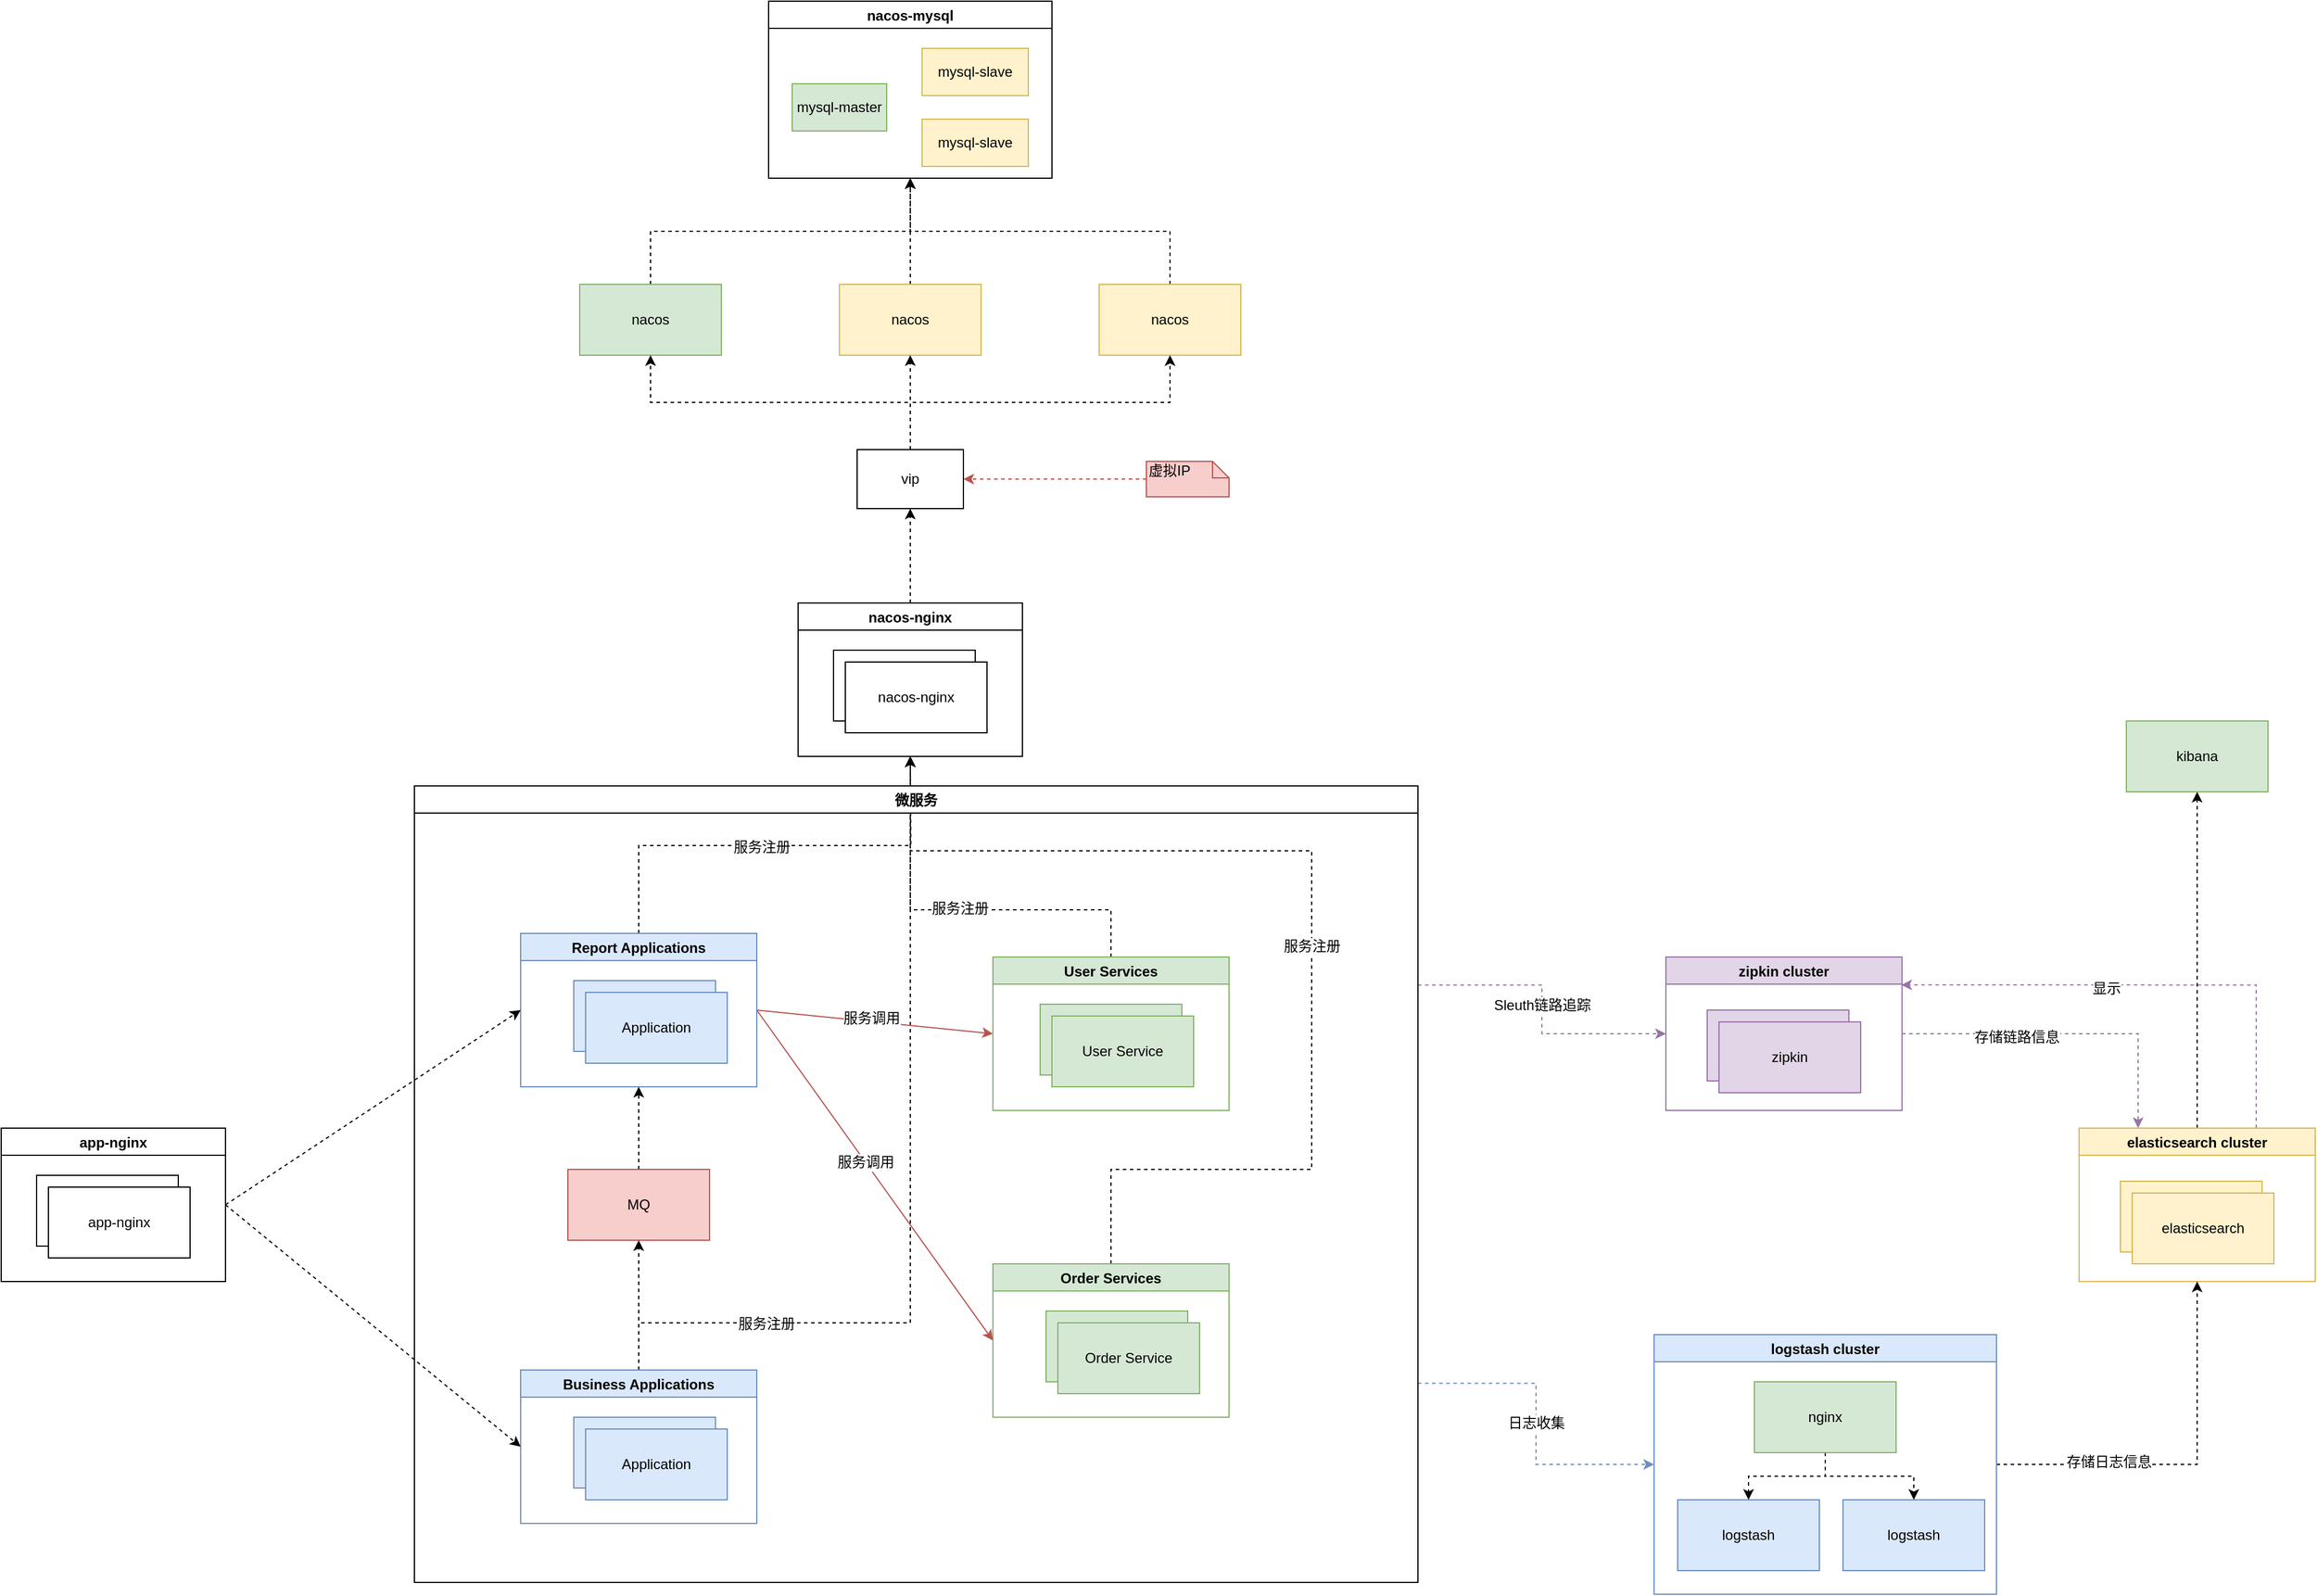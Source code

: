 <mxfile version="12.6.5" type="device"><diagram id="dPJQyTpKzM_gQDpvKJLB" name="第 1 页"><mxGraphModel dx="1653" dy="1012" grid="1" gridSize="10" guides="1" tooltips="1" connect="1" arrows="1" fold="1" page="1" pageScale="1" pageWidth="2336" pageHeight="1654" math="0" shadow="0"><root><mxCell id="0"/><mxCell id="1" parent="0"/><UserObject label="User Service" treeRoot="1" id="7PaBID6Ri6b6lEAAd3ex-2"><mxCell style="whiteSpace=wrap;html=1;align=center;treeFolding=1;treeMoving=1;container=1;recursiveResize=0;fillColor=#d5e8d4;strokeColor=#82b366;" parent="1" vertex="1"><mxGeometry x="1160" y="870" width="120" height="60" as="geometry"/></mxCell></UserObject><UserObject label="nacos-nginx" treeRoot="1" id="7PaBID6Ri6b6lEAAd3ex-3"><mxCell style="whiteSpace=wrap;html=1;align=center;treeFolding=1;treeMoving=1;container=1;recursiveResize=0;" parent="1" vertex="1"><mxGeometry x="985" y="570" width="120" height="60" as="geometry"/></mxCell></UserObject><mxCell id="7PaBID6Ri6b6lEAAd3ex-13" style="edgeStyle=orthogonalEdgeStyle;rounded=0;orthogonalLoop=1;jettySize=auto;html=1;exitX=0.5;exitY=0;exitDx=0;exitDy=0;entryX=0.5;entryY=1;entryDx=0;entryDy=0;dashed=1;" parent="1" source="7PaBID6Ri6b6lEAAd3ex-4" target="7PaBID6Ri6b6lEAAd3ex-11" edge="1"><mxGeometry relative="1" as="geometry"/></mxCell><mxCell id="7PaBID6Ri6b6lEAAd3ex-4" value="nacos-nginx" style="swimlane;" parent="1" vertex="1"><mxGeometry x="955" y="530" width="190" height="130" as="geometry"/></mxCell><UserObject label="nacos-nginx" treeRoot="1" id="7PaBID6Ri6b6lEAAd3ex-5"><mxCell style="whiteSpace=wrap;html=1;align=center;treeFolding=1;treeMoving=1;container=1;recursiveResize=0;" parent="1" vertex="1"><mxGeometry x="995" y="580" width="120" height="60" as="geometry"/></mxCell></UserObject><mxCell id="7PaBID6Ri6b6lEAAd3ex-24" style="edgeStyle=orthogonalEdgeStyle;rounded=0;orthogonalLoop=1;jettySize=auto;html=1;exitX=0.5;exitY=0;exitDx=0;exitDy=0;entryX=0.5;entryY=1;entryDx=0;entryDy=0;dashed=1;" parent="1" source="7PaBID6Ri6b6lEAAd3ex-8" target="7PaBID6Ri6b6lEAAd3ex-21" edge="1"><mxGeometry relative="1" as="geometry"/></mxCell><UserObject label="&lt;font style=&quot;font-size: 12px&quot;&gt;nacos&lt;/font&gt;" treeRoot="1" id="7PaBID6Ri6b6lEAAd3ex-8"><mxCell style="whiteSpace=wrap;html=1;align=center;treeFolding=1;treeMoving=1;container=1;recursiveResize=0;fillColor=#d5e8d4;strokeColor=#82b366;" parent="1" vertex="1"><mxGeometry x="770" y="260" width="120" height="60" as="geometry"/></mxCell></UserObject><mxCell id="7PaBID6Ri6b6lEAAd3ex-25" style="edgeStyle=orthogonalEdgeStyle;rounded=0;orthogonalLoop=1;jettySize=auto;html=1;exitX=0.5;exitY=0;exitDx=0;exitDy=0;entryX=0.5;entryY=1;entryDx=0;entryDy=0;dashed=1;" parent="1" source="7PaBID6Ri6b6lEAAd3ex-9" target="7PaBID6Ri6b6lEAAd3ex-21" edge="1"><mxGeometry relative="1" as="geometry"/></mxCell><UserObject label="nacos" treeRoot="1" id="7PaBID6Ri6b6lEAAd3ex-9"><mxCell style="whiteSpace=wrap;html=1;align=center;treeFolding=1;treeMoving=1;container=1;recursiveResize=0;fillColor=#fff2cc;strokeColor=#d6b656;" parent="1" vertex="1"><mxGeometry x="990" y="260" width="120" height="60" as="geometry"/></mxCell></UserObject><mxCell id="7PaBID6Ri6b6lEAAd3ex-26" style="edgeStyle=orthogonalEdgeStyle;rounded=0;orthogonalLoop=1;jettySize=auto;html=1;exitX=0.5;exitY=0;exitDx=0;exitDy=0;entryX=0.5;entryY=1;entryDx=0;entryDy=0;dashed=1;" parent="1" source="7PaBID6Ri6b6lEAAd3ex-10" target="7PaBID6Ri6b6lEAAd3ex-21" edge="1"><mxGeometry relative="1" as="geometry"/></mxCell><UserObject label="nacos" treeRoot="1" id="7PaBID6Ri6b6lEAAd3ex-10"><mxCell style="whiteSpace=wrap;html=1;align=center;treeFolding=1;treeMoving=1;container=1;recursiveResize=0;fillColor=#fff2cc;strokeColor=#d6b656;" parent="1" vertex="1"><mxGeometry x="1210" y="260" width="120" height="60" as="geometry"/></mxCell></UserObject><mxCell id="7PaBID6Ri6b6lEAAd3ex-14" style="edgeStyle=orthogonalEdgeStyle;rounded=0;orthogonalLoop=1;jettySize=auto;html=1;exitX=0.5;exitY=0;exitDx=0;exitDy=0;entryX=0.5;entryY=1;entryDx=0;entryDy=0;dashed=1;" parent="1" source="7PaBID6Ri6b6lEAAd3ex-11" target="7PaBID6Ri6b6lEAAd3ex-8" edge="1"><mxGeometry relative="1" as="geometry"/></mxCell><mxCell id="7PaBID6Ri6b6lEAAd3ex-15" style="edgeStyle=orthogonalEdgeStyle;rounded=0;orthogonalLoop=1;jettySize=auto;html=1;exitX=0.5;exitY=0;exitDx=0;exitDy=0;entryX=0.5;entryY=1;entryDx=0;entryDy=0;dashed=1;" parent="1" source="7PaBID6Ri6b6lEAAd3ex-11" target="7PaBID6Ri6b6lEAAd3ex-9" edge="1"><mxGeometry relative="1" as="geometry"/></mxCell><mxCell id="7PaBID6Ri6b6lEAAd3ex-16" style="edgeStyle=orthogonalEdgeStyle;rounded=0;orthogonalLoop=1;jettySize=auto;html=1;exitX=0.5;exitY=0;exitDx=0;exitDy=0;entryX=0.5;entryY=1;entryDx=0;entryDy=0;dashed=1;" parent="1" source="7PaBID6Ri6b6lEAAd3ex-11" target="7PaBID6Ri6b6lEAAd3ex-10" edge="1"><mxGeometry relative="1" as="geometry"/></mxCell><UserObject label="vip" treeRoot="1" id="7PaBID6Ri6b6lEAAd3ex-11"><mxCell style="whiteSpace=wrap;html=1;align=center;treeFolding=1;treeMoving=1;container=1;recursiveResize=0;" parent="1" vertex="1"><mxGeometry x="1005" y="400" width="90" height="50" as="geometry"/></mxCell></UserObject><mxCell id="7PaBID6Ri6b6lEAAd3ex-21" value="nacos-mysql" style="swimlane;" parent="1" vertex="1"><mxGeometry x="930" y="20" width="240" height="150" as="geometry"/></mxCell><UserObject label="mysql-slave" treeRoot="1" id="7PaBID6Ri6b6lEAAd3ex-22"><mxCell style="whiteSpace=wrap;html=1;align=center;treeFolding=1;treeMoving=1;container=1;recursiveResize=0;fillColor=#fff2cc;strokeColor=#d6b656;" parent="7PaBID6Ri6b6lEAAd3ex-21" vertex="1"><mxGeometry x="130" y="40" width="90" height="40" as="geometry"/></mxCell></UserObject><UserObject label="mysql-master" treeRoot="1" id="7PaBID6Ri6b6lEAAd3ex-20"><mxCell style="whiteSpace=wrap;html=1;align=center;treeFolding=1;treeMoving=1;container=1;recursiveResize=0;fillColor=#d5e8d4;strokeColor=#82b366;" parent="7PaBID6Ri6b6lEAAd3ex-21" vertex="1"><mxGeometry x="20" y="70" width="80" height="40" as="geometry"/></mxCell></UserObject><UserObject label="mysql-slave" treeRoot="1" id="7PaBID6Ri6b6lEAAd3ex-23"><mxCell style="whiteSpace=wrap;html=1;align=center;treeFolding=1;treeMoving=1;container=1;recursiveResize=0;fillColor=#fff2cc;strokeColor=#d6b656;" parent="7PaBID6Ri6b6lEAAd3ex-21" vertex="1"><mxGeometry x="130" y="100" width="90" height="40" as="geometry"/></mxCell></UserObject><mxCell id="7PaBID6Ri6b6lEAAd3ex-33" style="edgeStyle=orthogonalEdgeStyle;rounded=0;orthogonalLoop=1;jettySize=auto;html=1;exitX=0.5;exitY=0;exitDx=0;exitDy=0;entryX=0.5;entryY=1;entryDx=0;entryDy=0;dashed=1;" parent="1" source="7PaBID6Ri6b6lEAAd3ex-27" target="7PaBID6Ri6b6lEAAd3ex-4" edge="1"><mxGeometry relative="1" as="geometry"><Array as="points"><mxPoint x="1220" y="790"/><mxPoint x="1050" y="790"/></Array></mxGeometry></mxCell><mxCell id="7PaBID6Ri6b6lEAAd3ex-34" value="服务注册" style="text;html=1;align=center;verticalAlign=middle;resizable=0;points=[];labelBackgroundColor=#ffffff;" parent="7PaBID6Ri6b6lEAAd3ex-33" vertex="1" connectable="0"><mxGeometry x="-0.012" y="-1" relative="1" as="geometry"><mxPoint as="offset"/></mxGeometry></mxCell><mxCell id="7PaBID6Ri6b6lEAAd3ex-27" value="User Services" style="swimlane;fillColor=#d5e8d4;strokeColor=#82b366;" parent="1" vertex="1"><mxGeometry x="1120" y="830" width="200" height="130" as="geometry"/></mxCell><UserObject label="User Service" treeRoot="1" id="7PaBID6Ri6b6lEAAd3ex-28"><mxCell style="whiteSpace=wrap;html=1;align=center;treeFolding=1;treeMoving=1;container=1;recursiveResize=0;fillColor=#d5e8d4;strokeColor=#82b366;" parent="1" vertex="1"><mxGeometry x="1170" y="880" width="120" height="60" as="geometry"/></mxCell></UserObject><UserObject label="Order Service" treeRoot="1" id="7PaBID6Ri6b6lEAAd3ex-29"><mxCell style="whiteSpace=wrap;html=1;align=center;treeFolding=1;treeMoving=1;container=1;recursiveResize=0;fillColor=#d5e8d4;strokeColor=#82b366;" parent="1" vertex="1"><mxGeometry x="1165" y="1130" width="120" height="60" as="geometry"/></mxCell></UserObject><mxCell id="7PaBID6Ri6b6lEAAd3ex-35" style="edgeStyle=orthogonalEdgeStyle;rounded=0;orthogonalLoop=1;jettySize=auto;html=1;exitX=0.5;exitY=0;exitDx=0;exitDy=0;entryX=0.5;entryY=1;entryDx=0;entryDy=0;dashed=1;" parent="1" source="7PaBID6Ri6b6lEAAd3ex-30" target="7PaBID6Ri6b6lEAAd3ex-4" edge="1"><mxGeometry relative="1" as="geometry"><Array as="points"><mxPoint x="1220" y="1010"/><mxPoint x="1390" y="1010"/><mxPoint x="1390" y="740"/><mxPoint x="1050" y="740"/></Array></mxGeometry></mxCell><mxCell id="7PaBID6Ri6b6lEAAd3ex-36" value="服务注册" style="text;html=1;align=center;verticalAlign=middle;resizable=0;points=[];labelBackgroundColor=#ffffff;" parent="7PaBID6Ri6b6lEAAd3ex-35" vertex="1" connectable="0"><mxGeometry x="-0.066" relative="1" as="geometry"><mxPoint as="offset"/></mxGeometry></mxCell><mxCell id="7PaBID6Ri6b6lEAAd3ex-30" value="Order Services" style="swimlane;fillColor=#d5e8d4;strokeColor=#82b366;" parent="1" vertex="1"><mxGeometry x="1120" y="1090" width="200" height="130" as="geometry"/></mxCell><UserObject label="Order Service" treeRoot="1" id="7PaBID6Ri6b6lEAAd3ex-32"><mxCell style="whiteSpace=wrap;html=1;align=center;treeFolding=1;treeMoving=1;container=1;recursiveResize=0;fillColor=#d5e8d4;strokeColor=#82b366;" parent="1" vertex="1"><mxGeometry x="1175" y="1140" width="120" height="60" as="geometry"/></mxCell></UserObject><UserObject label="Application" treeRoot="1" id="7PaBID6Ri6b6lEAAd3ex-37"><mxCell style="whiteSpace=wrap;html=1;align=center;treeFolding=1;treeMoving=1;container=1;recursiveResize=0;fillColor=#dae8fc;strokeColor=#6c8ebf;" parent="1" vertex="1"><mxGeometry x="765" y="1220" width="120" height="60" as="geometry"/></mxCell></UserObject><mxCell id="7PaBID6Ri6b6lEAAd3ex-44" style="edgeStyle=orthogonalEdgeStyle;rounded=0;orthogonalLoop=1;jettySize=auto;html=1;exitX=0.5;exitY=0;exitDx=0;exitDy=0;entryX=0.5;entryY=1;entryDx=0;entryDy=0;dashed=1;" parent="1" source="7PaBID6Ri6b6lEAAd3ex-38" target="7PaBID6Ri6b6lEAAd3ex-4" edge="1"><mxGeometry relative="1" as="geometry"><Array as="points"><mxPoint x="820" y="1140"/><mxPoint x="1050" y="1140"/></Array></mxGeometry></mxCell><mxCell id="7PaBID6Ri6b6lEAAd3ex-45" value="服务注册" style="text;html=1;align=center;verticalAlign=middle;resizable=0;points=[];labelBackgroundColor=#ffffff;" parent="7PaBID6Ri6b6lEAAd3ex-44" vertex="1" connectable="0"><mxGeometry x="-0.605" y="-1" relative="1" as="geometry"><mxPoint as="offset"/></mxGeometry></mxCell><mxCell id="7PaBID6Ri6b6lEAAd3ex-49" style="edgeStyle=orthogonalEdgeStyle;rounded=0;orthogonalLoop=1;jettySize=auto;html=1;exitX=0.5;exitY=0;exitDx=0;exitDy=0;entryX=0.5;entryY=1;entryDx=0;entryDy=0;dashed=1;" parent="1" source="7PaBID6Ri6b6lEAAd3ex-38" target="7PaBID6Ri6b6lEAAd3ex-48" edge="1"><mxGeometry relative="1" as="geometry"/></mxCell><mxCell id="7PaBID6Ri6b6lEAAd3ex-38" value="Business Applications" style="swimlane;fillColor=#dae8fc;strokeColor=#6c8ebf;" parent="1" vertex="1"><mxGeometry x="720" y="1180" width="200" height="130" as="geometry"/></mxCell><UserObject label="Application" treeRoot="1" id="7PaBID6Ri6b6lEAAd3ex-40"><mxCell style="whiteSpace=wrap;html=1;align=center;treeFolding=1;treeMoving=1;container=1;recursiveResize=0;fillColor=#dae8fc;strokeColor=#6c8ebf;" parent="1" vertex="1"><mxGeometry x="775" y="1230" width="120" height="60" as="geometry"/></mxCell></UserObject><UserObject label="Application" treeRoot="1" id="7PaBID6Ri6b6lEAAd3ex-41"><mxCell style="whiteSpace=wrap;html=1;align=center;treeFolding=1;treeMoving=1;container=1;recursiveResize=0;fillColor=#dae8fc;strokeColor=#6c8ebf;" parent="1" vertex="1"><mxGeometry x="765" y="850" width="120" height="60" as="geometry"/></mxCell></UserObject><mxCell id="7PaBID6Ri6b6lEAAd3ex-46" style="edgeStyle=orthogonalEdgeStyle;rounded=0;orthogonalLoop=1;jettySize=auto;html=1;exitX=0.5;exitY=0;exitDx=0;exitDy=0;dashed=1;" parent="1" source="7PaBID6Ri6b6lEAAd3ex-42" edge="1"><mxGeometry relative="1" as="geometry"><mxPoint x="1050" y="660" as="targetPoint"/></mxGeometry></mxCell><mxCell id="7PaBID6Ri6b6lEAAd3ex-47" value="服务注册" style="text;html=1;align=center;verticalAlign=middle;resizable=0;points=[];labelBackgroundColor=#ffffff;" parent="7PaBID6Ri6b6lEAAd3ex-46" vertex="1" connectable="0"><mxGeometry x="-0.065" y="-1" relative="1" as="geometry"><mxPoint as="offset"/></mxGeometry></mxCell><mxCell id="7PaBID6Ri6b6lEAAd3ex-51" style="rounded=0;orthogonalLoop=1;jettySize=auto;html=1;exitX=1;exitY=0.5;exitDx=0;exitDy=0;entryX=0;entryY=0.5;entryDx=0;entryDy=0;fillColor=#f8cecc;strokeColor=#b85450;" parent="1" source="7PaBID6Ri6b6lEAAd3ex-42" target="7PaBID6Ri6b6lEAAd3ex-30" edge="1"><mxGeometry relative="1" as="geometry"/></mxCell><mxCell id="7PaBID6Ri6b6lEAAd3ex-54" value="服务调用" style="text;html=1;align=center;verticalAlign=middle;resizable=0;points=[];labelBackgroundColor=#ffffff;" parent="7PaBID6Ri6b6lEAAd3ex-51" vertex="1" connectable="0"><mxGeometry x="-0.079" relative="1" as="geometry"><mxPoint as="offset"/></mxGeometry></mxCell><mxCell id="7PaBID6Ri6b6lEAAd3ex-52" style="edgeStyle=none;rounded=0;orthogonalLoop=1;jettySize=auto;html=1;exitX=1;exitY=0.5;exitDx=0;exitDy=0;entryX=0;entryY=0.5;entryDx=0;entryDy=0;fillColor=#f8cecc;strokeColor=#b85450;" parent="1" source="7PaBID6Ri6b6lEAAd3ex-42" target="7PaBID6Ri6b6lEAAd3ex-27" edge="1"><mxGeometry relative="1" as="geometry"/></mxCell><mxCell id="7PaBID6Ri6b6lEAAd3ex-53" value="服务调用" style="text;html=1;align=center;verticalAlign=middle;resizable=0;points=[];labelBackgroundColor=#ffffff;" parent="7PaBID6Ri6b6lEAAd3ex-52" vertex="1" connectable="0"><mxGeometry x="-0.033" y="3" relative="1" as="geometry"><mxPoint as="offset"/></mxGeometry></mxCell><mxCell id="7PaBID6Ri6b6lEAAd3ex-42" value="Report Applications" style="swimlane;fillColor=#dae8fc;strokeColor=#6c8ebf;" parent="1" vertex="1"><mxGeometry x="720" y="810" width="200" height="130" as="geometry"/></mxCell><UserObject label="Application" treeRoot="1" id="7PaBID6Ri6b6lEAAd3ex-43"><mxCell style="whiteSpace=wrap;html=1;align=center;treeFolding=1;treeMoving=1;container=1;recursiveResize=0;fillColor=#dae8fc;strokeColor=#6c8ebf;" parent="1" vertex="1"><mxGeometry x="775" y="860" width="120" height="60" as="geometry"/></mxCell></UserObject><mxCell id="7PaBID6Ri6b6lEAAd3ex-50" style="edgeStyle=orthogonalEdgeStyle;rounded=0;orthogonalLoop=1;jettySize=auto;html=1;exitX=0.5;exitY=0;exitDx=0;exitDy=0;entryX=0.5;entryY=1;entryDx=0;entryDy=0;dashed=1;" parent="1" source="7PaBID6Ri6b6lEAAd3ex-48" target="7PaBID6Ri6b6lEAAd3ex-42" edge="1"><mxGeometry relative="1" as="geometry"/></mxCell><UserObject label="MQ" treeRoot="1" id="7PaBID6Ri6b6lEAAd3ex-48"><mxCell style="whiteSpace=wrap;html=1;align=center;treeFolding=1;treeMoving=1;container=1;recursiveResize=0;fillColor=#f8cecc;strokeColor=#b85450;" parent="1" vertex="1"><mxGeometry x="760" y="1010" width="120" height="60" as="geometry"/></mxCell></UserObject><UserObject label="app-nginx" treeRoot="1" id="7PaBID6Ri6b6lEAAd3ex-55"><mxCell style="whiteSpace=wrap;html=1;align=center;treeFolding=1;treeMoving=1;container=1;recursiveResize=0;" parent="1" vertex="1"><mxGeometry x="310" y="1015" width="120" height="60" as="geometry"/></mxCell></UserObject><mxCell id="7PaBID6Ri6b6lEAAd3ex-59" style="edgeStyle=none;rounded=0;orthogonalLoop=1;jettySize=auto;html=1;exitX=1;exitY=0.5;exitDx=0;exitDy=0;entryX=0;entryY=0.5;entryDx=0;entryDy=0;dashed=1;" parent="1" source="7PaBID6Ri6b6lEAAd3ex-56" target="7PaBID6Ri6b6lEAAd3ex-42" edge="1"><mxGeometry relative="1" as="geometry"/></mxCell><mxCell id="7PaBID6Ri6b6lEAAd3ex-60" style="edgeStyle=none;rounded=0;orthogonalLoop=1;jettySize=auto;html=1;exitX=1;exitY=0.5;exitDx=0;exitDy=0;entryX=0;entryY=0.5;entryDx=0;entryDy=0;dashed=1;" parent="1" source="7PaBID6Ri6b6lEAAd3ex-56" target="7PaBID6Ri6b6lEAAd3ex-38" edge="1"><mxGeometry relative="1" as="geometry"/></mxCell><mxCell id="7PaBID6Ri6b6lEAAd3ex-56" value="app-nginx" style="swimlane;" parent="1" vertex="1"><mxGeometry x="280" y="975" width="190" height="130" as="geometry"/></mxCell><UserObject label="app-nginx" treeRoot="1" id="7PaBID6Ri6b6lEAAd3ex-58"><mxCell style="whiteSpace=wrap;html=1;align=center;treeFolding=1;treeMoving=1;container=1;recursiveResize=0;" parent="1" vertex="1"><mxGeometry x="320" y="1025" width="120" height="60" as="geometry"/></mxCell></UserObject><mxCell id="7PaBID6Ri6b6lEAAd3ex-62" style="edgeStyle=none;rounded=0;orthogonalLoop=1;jettySize=auto;html=1;exitX=0;exitY=0.5;exitDx=0;exitDy=0;exitPerimeter=0;entryX=1;entryY=0.5;entryDx=0;entryDy=0;dashed=1;fillColor=#f8cecc;strokeColor=#b85450;" parent="1" source="7PaBID6Ri6b6lEAAd3ex-61" target="7PaBID6Ri6b6lEAAd3ex-11" edge="1"><mxGeometry relative="1" as="geometry"/></mxCell><mxCell id="7PaBID6Ri6b6lEAAd3ex-61" value="虚拟IP" style="shape=note;whiteSpace=wrap;html=1;size=14;verticalAlign=top;align=left;spacingTop=-6;fillColor=#f8cecc;strokeColor=#b85450;" parent="1" vertex="1"><mxGeometry x="1250" y="410" width="70" height="30" as="geometry"/></mxCell><mxCell id="PXuzW6xqCD1hVJn4Mp2C-21" style="edgeStyle=orthogonalEdgeStyle;rounded=0;orthogonalLoop=1;jettySize=auto;html=1;exitX=1;exitY=0.5;exitDx=0;exitDy=0;entryX=0.25;entryY=0;entryDx=0;entryDy=0;dashed=1;fillColor=#e1d5e7;strokeColor=#9673a6;" parent="1" source="PXuzW6xqCD1hVJn4Mp2C-3" target="PXuzW6xqCD1hVJn4Mp2C-7" edge="1"><mxGeometry relative="1" as="geometry"/></mxCell><mxCell id="PXuzW6xqCD1hVJn4Mp2C-22" value="存储链路信息" style="text;html=1;align=center;verticalAlign=middle;resizable=0;points=[];labelBackgroundColor=#ffffff;" parent="PXuzW6xqCD1hVJn4Mp2C-21" vertex="1" connectable="0"><mxGeometry x="-0.307" y="-3" relative="1" as="geometry"><mxPoint as="offset"/></mxGeometry></mxCell><mxCell id="PXuzW6xqCD1hVJn4Mp2C-3" value="zipkin cluster" style="swimlane;fillColor=#e1d5e7;strokeColor=#9673a6;" parent="1" vertex="1"><mxGeometry x="1690" y="830" width="200" height="130" as="geometry"/></mxCell><UserObject label="zipkin" treeRoot="1" id="PXuzW6xqCD1hVJn4Mp2C-5"><mxCell style="whiteSpace=wrap;html=1;align=center;treeFolding=1;treeMoving=1;container=1;recursiveResize=0;fillColor=#e1d5e7;strokeColor=#9673a6;" parent="PXuzW6xqCD1hVJn4Mp2C-3" vertex="1"><mxGeometry x="35" y="45" width="120" height="60" as="geometry"/></mxCell></UserObject><UserObject label="zipkin" treeRoot="1" id="PXuzW6xqCD1hVJn4Mp2C-6"><mxCell style="whiteSpace=wrap;html=1;align=center;treeFolding=1;treeMoving=1;container=1;recursiveResize=0;fillColor=#e1d5e7;strokeColor=#9673a6;" parent="PXuzW6xqCD1hVJn4Mp2C-3" vertex="1"><mxGeometry x="45" y="55" width="120" height="60" as="geometry"/></mxCell></UserObject><mxCell id="PXuzW6xqCD1hVJn4Mp2C-23" style="edgeStyle=orthogonalEdgeStyle;rounded=0;orthogonalLoop=1;jettySize=auto;html=1;exitX=0.75;exitY=0;exitDx=0;exitDy=0;entryX=0.997;entryY=0.182;entryDx=0;entryDy=0;entryPerimeter=0;dashed=1;fillColor=#e1d5e7;strokeColor=#9673a6;" parent="1" source="PXuzW6xqCD1hVJn4Mp2C-7" target="PXuzW6xqCD1hVJn4Mp2C-3" edge="1"><mxGeometry relative="1" as="geometry"/></mxCell><mxCell id="PXuzW6xqCD1hVJn4Mp2C-24" value="显示" style="text;html=1;align=center;verticalAlign=middle;resizable=0;points=[];labelBackgroundColor=#ffffff;" parent="PXuzW6xqCD1hVJn4Mp2C-23" vertex="1" connectable="0"><mxGeometry x="0.181" y="3" relative="1" as="geometry"><mxPoint as="offset"/></mxGeometry></mxCell><mxCell id="PXuzW6xqCD1hVJn4Mp2C-42" style="edgeStyle=orthogonalEdgeStyle;rounded=0;orthogonalLoop=1;jettySize=auto;html=1;exitX=0.5;exitY=0;exitDx=0;exitDy=0;entryX=0.5;entryY=1;entryDx=0;entryDy=0;dashed=1;" parent="1" source="PXuzW6xqCD1hVJn4Mp2C-7" target="PXuzW6xqCD1hVJn4Mp2C-41" edge="1"><mxGeometry relative="1" as="geometry"/></mxCell><mxCell id="PXuzW6xqCD1hVJn4Mp2C-7" value="elasticsearch cluster" style="swimlane;fillColor=#fff2cc;strokeColor=#d6b656;" parent="1" vertex="1"><mxGeometry x="2040" y="975" width="200" height="130" as="geometry"/></mxCell><UserObject label="elasticsearch" treeRoot="1" id="PXuzW6xqCD1hVJn4Mp2C-8"><mxCell style="whiteSpace=wrap;html=1;align=center;treeFolding=1;treeMoving=1;container=1;recursiveResize=0;fillColor=#fff2cc;strokeColor=#d6b656;" parent="PXuzW6xqCD1hVJn4Mp2C-7" vertex="1"><mxGeometry x="35" y="45" width="120" height="60" as="geometry"/></mxCell></UserObject><UserObject label="elasticsearch" treeRoot="1" id="PXuzW6xqCD1hVJn4Mp2C-10"><mxCell style="whiteSpace=wrap;html=1;align=center;treeFolding=1;treeMoving=1;container=1;recursiveResize=0;fillColor=#fff2cc;strokeColor=#d6b656;" parent="1" vertex="1"><mxGeometry x="2085" y="1030" width="120" height="60" as="geometry"/></mxCell></UserObject><mxCell id="PXuzW6xqCD1hVJn4Mp2C-31" style="edgeStyle=orthogonalEdgeStyle;rounded=0;orthogonalLoop=1;jettySize=auto;html=1;exitX=1;exitY=0.25;exitDx=0;exitDy=0;entryX=0;entryY=0.5;entryDx=0;entryDy=0;dashed=1;fillColor=#e1d5e7;strokeColor=#9673a6;" parent="1" source="PXuzW6xqCD1hVJn4Mp2C-28" target="PXuzW6xqCD1hVJn4Mp2C-3" edge="1"><mxGeometry relative="1" as="geometry"/></mxCell><mxCell id="PXuzW6xqCD1hVJn4Mp2C-32" value="Sleuth链路追踪" style="text;html=1;align=center;verticalAlign=middle;resizable=0;points=[];labelBackgroundColor=#ffffff;" parent="PXuzW6xqCD1hVJn4Mp2C-31" vertex="1" connectable="0"><mxGeometry x="-0.164" y="-17" relative="1" as="geometry"><mxPoint x="17" y="17" as="offset"/></mxGeometry></mxCell><mxCell id="PXuzW6xqCD1hVJn4Mp2C-37" style="edgeStyle=orthogonalEdgeStyle;rounded=0;orthogonalLoop=1;jettySize=auto;html=1;exitX=1;exitY=0.75;exitDx=0;exitDy=0;entryX=0;entryY=0.5;entryDx=0;entryDy=0;dashed=1;fillColor=#dae8fc;strokeColor=#6c8ebf;" parent="1" source="PXuzW6xqCD1hVJn4Mp2C-28" target="PXuzW6xqCD1hVJn4Mp2C-33" edge="1"><mxGeometry relative="1" as="geometry"/></mxCell><mxCell id="PXuzW6xqCD1hVJn4Mp2C-38" value="日志收集" style="text;html=1;align=center;verticalAlign=middle;resizable=0;points=[];labelBackgroundColor=#ffffff;" parent="PXuzW6xqCD1hVJn4Mp2C-37" vertex="1" connectable="0"><mxGeometry x="-0.007" relative="1" as="geometry"><mxPoint as="offset"/></mxGeometry></mxCell><mxCell id="PXuzW6xqCD1hVJn4Mp2C-28" value="微服务" style="swimlane;" parent="1" vertex="1"><mxGeometry x="630" y="685" width="850" height="675" as="geometry"/></mxCell><mxCell id="PXuzW6xqCD1hVJn4Mp2C-39" style="edgeStyle=orthogonalEdgeStyle;rounded=0;orthogonalLoop=1;jettySize=auto;html=1;exitX=1;exitY=0.5;exitDx=0;exitDy=0;entryX=0.5;entryY=1;entryDx=0;entryDy=0;dashed=1;" parent="1" source="PXuzW6xqCD1hVJn4Mp2C-33" target="PXuzW6xqCD1hVJn4Mp2C-7" edge="1"><mxGeometry relative="1" as="geometry"/></mxCell><mxCell id="PXuzW6xqCD1hVJn4Mp2C-40" value="存储日志信息" style="text;html=1;align=center;verticalAlign=middle;resizable=0;points=[];labelBackgroundColor=#ffffff;" parent="PXuzW6xqCD1hVJn4Mp2C-39" vertex="1" connectable="0"><mxGeometry x="-0.419" y="2" relative="1" as="geometry"><mxPoint as="offset"/></mxGeometry></mxCell><mxCell id="PXuzW6xqCD1hVJn4Mp2C-33" value="logstash cluster" style="swimlane;fillColor=#dae8fc;strokeColor=#6c8ebf;" parent="1" vertex="1"><mxGeometry x="1680" y="1150" width="290" height="220" as="geometry"/></mxCell><UserObject label="logstash" treeRoot="1" id="PXuzW6xqCD1hVJn4Mp2C-34"><mxCell style="whiteSpace=wrap;html=1;align=center;treeFolding=1;treeMoving=1;container=1;recursiveResize=0;fillColor=#dae8fc;strokeColor=#6c8ebf;" parent="PXuzW6xqCD1hVJn4Mp2C-33" vertex="1"><mxGeometry x="20" y="140" width="120" height="60" as="geometry"/></mxCell></UserObject><UserObject label="logstash" treeRoot="1" id="PXuzW6xqCD1hVJn4Mp2C-36"><mxCell style="whiteSpace=wrap;html=1;align=center;treeFolding=1;treeMoving=1;container=1;recursiveResize=0;fillColor=#dae8fc;strokeColor=#6c8ebf;" parent="PXuzW6xqCD1hVJn4Mp2C-33" vertex="1"><mxGeometry x="160" y="140" width="120" height="60" as="geometry"/></mxCell></UserObject><mxCell id="Ez-gufZ4dgawSBM36uUp-2" style="edgeStyle=orthogonalEdgeStyle;rounded=0;orthogonalLoop=1;jettySize=auto;html=1;exitX=0.5;exitY=1;exitDx=0;exitDy=0;entryX=0.5;entryY=0;entryDx=0;entryDy=0;dashed=1;" edge="1" parent="PXuzW6xqCD1hVJn4Mp2C-33" source="Ez-gufZ4dgawSBM36uUp-1" target="PXuzW6xqCD1hVJn4Mp2C-34"><mxGeometry relative="1" as="geometry"/></mxCell><mxCell id="Ez-gufZ4dgawSBM36uUp-3" style="edgeStyle=orthogonalEdgeStyle;rounded=0;orthogonalLoop=1;jettySize=auto;html=1;exitX=0.5;exitY=1;exitDx=0;exitDy=0;entryX=0.5;entryY=0;entryDx=0;entryDy=0;dashed=1;" edge="1" parent="PXuzW6xqCD1hVJn4Mp2C-33" source="Ez-gufZ4dgawSBM36uUp-1" target="PXuzW6xqCD1hVJn4Mp2C-36"><mxGeometry relative="1" as="geometry"/></mxCell><UserObject label="nginx" treeRoot="1" id="Ez-gufZ4dgawSBM36uUp-1"><mxCell style="whiteSpace=wrap;html=1;align=center;treeFolding=1;treeMoving=1;container=1;recursiveResize=0;fillColor=#d5e8d4;strokeColor=#82b366;" vertex="1" parent="PXuzW6xqCD1hVJn4Mp2C-33"><mxGeometry x="85" y="40" width="120" height="60" as="geometry"/></mxCell></UserObject><UserObject label="kibana" treeRoot="1" id="PXuzW6xqCD1hVJn4Mp2C-41"><mxCell style="whiteSpace=wrap;html=1;align=center;treeFolding=1;treeMoving=1;container=1;recursiveResize=0;fillColor=#d5e8d4;strokeColor=#82b366;" parent="1" vertex="1"><mxGeometry x="2080" y="630" width="120" height="60" as="geometry"/></mxCell></UserObject></root></mxGraphModel></diagram></mxfile>